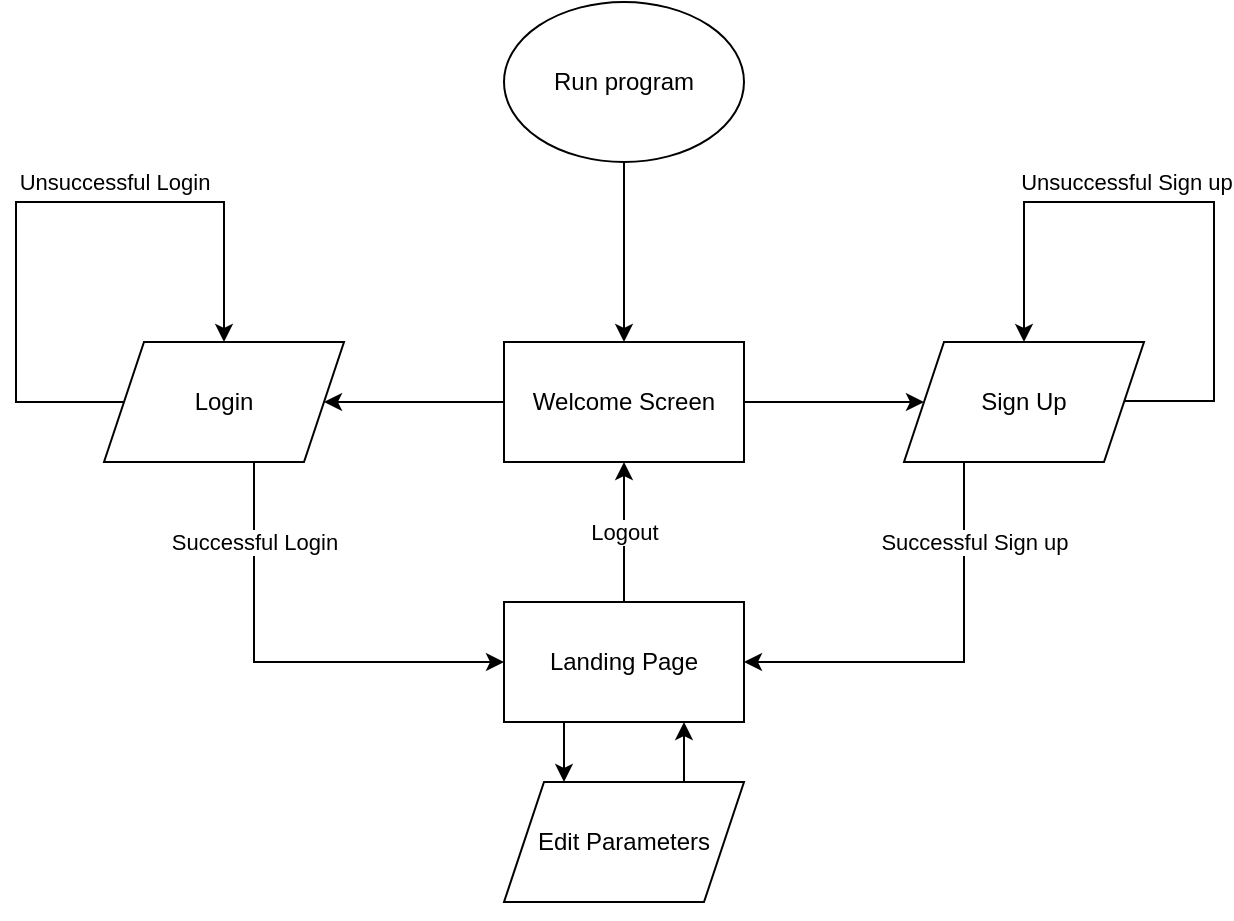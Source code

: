 <mxfile version="22.0.4" type="device">
  <diagram name="Page-1" id="8Hb36y1JXZrqPbE_VS-C">
    <mxGraphModel dx="1050" dy="566" grid="1" gridSize="10" guides="1" tooltips="1" connect="1" arrows="1" fold="1" page="1" pageScale="1" pageWidth="850" pageHeight="1100" math="0" shadow="0">
      <root>
        <mxCell id="0" />
        <mxCell id="1" parent="0" />
        <mxCell id="xniGktHkJc45YXbiJrXt-3" value="" style="edgeStyle=orthogonalEdgeStyle;rounded=0;orthogonalLoop=1;jettySize=auto;html=1;" edge="1" parent="1" source="xniGktHkJc45YXbiJrXt-1" target="xniGktHkJc45YXbiJrXt-2">
          <mxGeometry relative="1" as="geometry" />
        </mxCell>
        <mxCell id="xniGktHkJc45YXbiJrXt-1" value="Run program" style="ellipse;whiteSpace=wrap;html=1;" vertex="1" parent="1">
          <mxGeometry x="365" y="20" width="120" height="80" as="geometry" />
        </mxCell>
        <mxCell id="xniGktHkJc45YXbiJrXt-5" value="" style="edgeStyle=orthogonalEdgeStyle;rounded=0;orthogonalLoop=1;jettySize=auto;html=1;" edge="1" parent="1" source="xniGktHkJc45YXbiJrXt-2" target="xniGktHkJc45YXbiJrXt-4">
          <mxGeometry relative="1" as="geometry" />
        </mxCell>
        <mxCell id="xniGktHkJc45YXbiJrXt-7" value="" style="edgeStyle=orthogonalEdgeStyle;rounded=0;orthogonalLoop=1;jettySize=auto;html=1;" edge="1" parent="1" source="xniGktHkJc45YXbiJrXt-2" target="xniGktHkJc45YXbiJrXt-6">
          <mxGeometry relative="1" as="geometry" />
        </mxCell>
        <mxCell id="xniGktHkJc45YXbiJrXt-2" value="Welcome Screen" style="whiteSpace=wrap;html=1;" vertex="1" parent="1">
          <mxGeometry x="365" y="190" width="120" height="60" as="geometry" />
        </mxCell>
        <mxCell id="xniGktHkJc45YXbiJrXt-9" value="Successful Login" style="edgeStyle=orthogonalEdgeStyle;rounded=0;orthogonalLoop=1;jettySize=auto;html=1;" edge="1" parent="1" source="xniGktHkJc45YXbiJrXt-4" target="xniGktHkJc45YXbiJrXt-8">
          <mxGeometry x="-0.644" relative="1" as="geometry">
            <Array as="points">
              <mxPoint x="240" y="350" />
            </Array>
            <mxPoint as="offset" />
          </mxGeometry>
        </mxCell>
        <mxCell id="xniGktHkJc45YXbiJrXt-15" value="Unsuccessful Login" style="edgeStyle=orthogonalEdgeStyle;rounded=0;orthogonalLoop=1;jettySize=auto;html=1;entryX=0.5;entryY=0;entryDx=0;entryDy=0;" edge="1" parent="1" source="xniGktHkJc45YXbiJrXt-4" target="xniGktHkJc45YXbiJrXt-4">
          <mxGeometry x="0.238" y="10" relative="1" as="geometry">
            <mxPoint x="210" y="110" as="targetPoint" />
            <Array as="points">
              <mxPoint x="121" y="220" />
              <mxPoint x="121" y="120" />
              <mxPoint x="225" y="120" />
            </Array>
            <mxPoint as="offset" />
          </mxGeometry>
        </mxCell>
        <mxCell id="xniGktHkJc45YXbiJrXt-4" value="Login" style="shape=parallelogram;perimeter=parallelogramPerimeter;whiteSpace=wrap;html=1;fixedSize=1;" vertex="1" parent="1">
          <mxGeometry x="165" y="190" width="120" height="60" as="geometry" />
        </mxCell>
        <mxCell id="xniGktHkJc45YXbiJrXt-11" value="Successful Sign up" style="edgeStyle=orthogonalEdgeStyle;rounded=0;orthogonalLoop=1;jettySize=auto;html=1;entryX=1;entryY=0.5;entryDx=0;entryDy=0;exitX=0.25;exitY=1;exitDx=0;exitDy=0;" edge="1" parent="1" source="xniGktHkJc45YXbiJrXt-6" target="xniGktHkJc45YXbiJrXt-8">
          <mxGeometry x="-0.619" y="5" relative="1" as="geometry">
            <mxPoint x="625" y="360" as="targetPoint" />
            <Array as="points">
              <mxPoint x="595" y="350" />
            </Array>
            <mxPoint as="offset" />
          </mxGeometry>
        </mxCell>
        <mxCell id="xniGktHkJc45YXbiJrXt-13" value="Unsuccessful Sign up" style="edgeStyle=orthogonalEdgeStyle;rounded=0;orthogonalLoop=1;jettySize=auto;html=1;exitX=1;exitY=0.5;exitDx=0;exitDy=0;entryX=0.5;entryY=0;entryDx=0;entryDy=0;" edge="1" parent="1" target="xniGktHkJc45YXbiJrXt-6">
          <mxGeometry x="0.225" y="-10" relative="1" as="geometry">
            <mxPoint x="675" y="219.5" as="sourcePoint" />
            <mxPoint x="630" y="120" as="targetPoint" />
            <Array as="points">
              <mxPoint x="720" y="220" />
              <mxPoint x="720" y="120" />
              <mxPoint x="625" y="120" />
            </Array>
            <mxPoint x="1" as="offset" />
          </mxGeometry>
        </mxCell>
        <mxCell id="xniGktHkJc45YXbiJrXt-6" value="Sign Up" style="shape=parallelogram;perimeter=parallelogramPerimeter;whiteSpace=wrap;html=1;fixedSize=1;" vertex="1" parent="1">
          <mxGeometry x="565" y="190" width="120" height="60" as="geometry" />
        </mxCell>
        <mxCell id="xniGktHkJc45YXbiJrXt-16" value="Logout" style="edgeStyle=orthogonalEdgeStyle;rounded=0;orthogonalLoop=1;jettySize=auto;html=1;" edge="1" parent="1" source="xniGktHkJc45YXbiJrXt-8" target="xniGktHkJc45YXbiJrXt-2">
          <mxGeometry relative="1" as="geometry" />
        </mxCell>
        <mxCell id="xniGktHkJc45YXbiJrXt-18" value="" style="edgeStyle=orthogonalEdgeStyle;rounded=0;orthogonalLoop=1;jettySize=auto;html=1;exitX=0.25;exitY=1;exitDx=0;exitDy=0;entryX=0.25;entryY=0;entryDx=0;entryDy=0;" edge="1" parent="1" source="xniGktHkJc45YXbiJrXt-8" target="xniGktHkJc45YXbiJrXt-19">
          <mxGeometry relative="1" as="geometry">
            <mxPoint x="425" y="410" as="targetPoint" />
          </mxGeometry>
        </mxCell>
        <mxCell id="xniGktHkJc45YXbiJrXt-8" value="Landing Page" style="whiteSpace=wrap;html=1;" vertex="1" parent="1">
          <mxGeometry x="365" y="320" width="120" height="60" as="geometry" />
        </mxCell>
        <mxCell id="xniGktHkJc45YXbiJrXt-20" value="" style="edgeStyle=orthogonalEdgeStyle;rounded=0;orthogonalLoop=1;jettySize=auto;html=1;" edge="1" parent="1" target="xniGktHkJc45YXbiJrXt-19">
          <mxGeometry relative="1" as="geometry">
            <mxPoint x="425" y="470" as="sourcePoint" />
          </mxGeometry>
        </mxCell>
        <mxCell id="xniGktHkJc45YXbiJrXt-24" value="" style="edgeStyle=orthogonalEdgeStyle;rounded=0;orthogonalLoop=1;jettySize=auto;html=1;entryX=0.75;entryY=1;entryDx=0;entryDy=0;exitX=0.75;exitY=0;exitDx=0;exitDy=0;" edge="1" parent="1" source="xniGktHkJc45YXbiJrXt-19" target="xniGktHkJc45YXbiJrXt-8">
          <mxGeometry relative="1" as="geometry">
            <mxPoint x="600" y="350" as="targetPoint" />
            <Array as="points" />
          </mxGeometry>
        </mxCell>
        <mxCell id="xniGktHkJc45YXbiJrXt-19" value="Edit Parameters" style="shape=parallelogram;perimeter=parallelogramPerimeter;whiteSpace=wrap;html=1;fixedSize=1;" vertex="1" parent="1">
          <mxGeometry x="365" y="410" width="120" height="60" as="geometry" />
        </mxCell>
      </root>
    </mxGraphModel>
  </diagram>
</mxfile>
